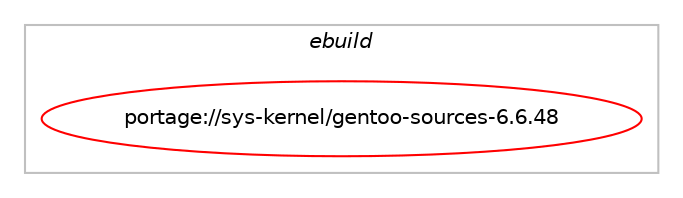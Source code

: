 digraph prolog {

# *************
# Graph options
# *************

newrank=true;
concentrate=true;
compound=true;
graph [rankdir=LR,fontname=Helvetica,fontsize=10,ranksep=1.5];#, ranksep=2.5, nodesep=0.2];
edge  [arrowhead=vee];
node  [fontname=Helvetica,fontsize=10];

# **********
# The ebuild
# **********

subgraph cluster_leftcol {
color=gray;
label=<<i>ebuild</i>>;
id [label="portage://sys-kernel/gentoo-sources-6.6.48", color=red, width=4, href="../sys-kernel/gentoo-sources-6.6.48.svg"];
}

# ****************
# The dependencies
# ****************

subgraph cluster_midcol {
color=gray;
label=<<i>dependencies</i>>;
subgraph cluster_compile {
fillcolor="#eeeeee";
style=filled;
label=<<i>compile</i>>;
}
subgraph cluster_compileandrun {
fillcolor="#eeeeee";
style=filled;
label=<<i>compile and run</i>>;
}
subgraph cluster_run {
fillcolor="#eeeeee";
style=filled;
label=<<i>run</i>>;
# *** BEGIN UNKNOWN DEPENDENCY TYPE (TODO) ***
# id -> equal(use_conditional_group(negative,build,portage://sys-kernel/gentoo-sources-6.6.48,[package_dependency(portage://sys-kernel/gentoo-sources-6.6.48,run,no,app-alternatives,cpio,none,[,,],[],[]),package_dependency(portage://sys-kernel/gentoo-sources-6.6.48,run,no,dev-lang,perl,none,[,,],[],[]),package_dependency(portage://sys-kernel/gentoo-sources-6.6.48,run,no,app-alternatives,bc,none,[,,],[],[]),package_dependency(portage://sys-kernel/gentoo-sources-6.6.48,run,no,dev-build,make,none,[,,],[],[]),package_dependency(portage://sys-kernel/gentoo-sources-6.6.48,run,no,sys-devel,bison,none,[,,],[],[]),package_dependency(portage://sys-kernel/gentoo-sources-6.6.48,run,no,sys-devel,flex,none,[,,],[],[]),package_dependency(portage://sys-kernel/gentoo-sources-6.6.48,run,no,sys-libs,ncurses,greaterequal,[5.2,,,5.2],[],[]),package_dependency(portage://sys-kernel/gentoo-sources-6.6.48,run,no,virtual,libelf,none,[,,],[],[]),package_dependency(portage://sys-kernel/gentoo-sources-6.6.48,run,no,virtual,pkgconfig,none,[,,],[],[])]))
# *** END UNKNOWN DEPENDENCY TYPE (TODO) ***

}
}

# **************
# The candidates
# **************

subgraph cluster_choices {
rank=same;
color=gray;
label=<<i>candidates</i>>;

}

}

